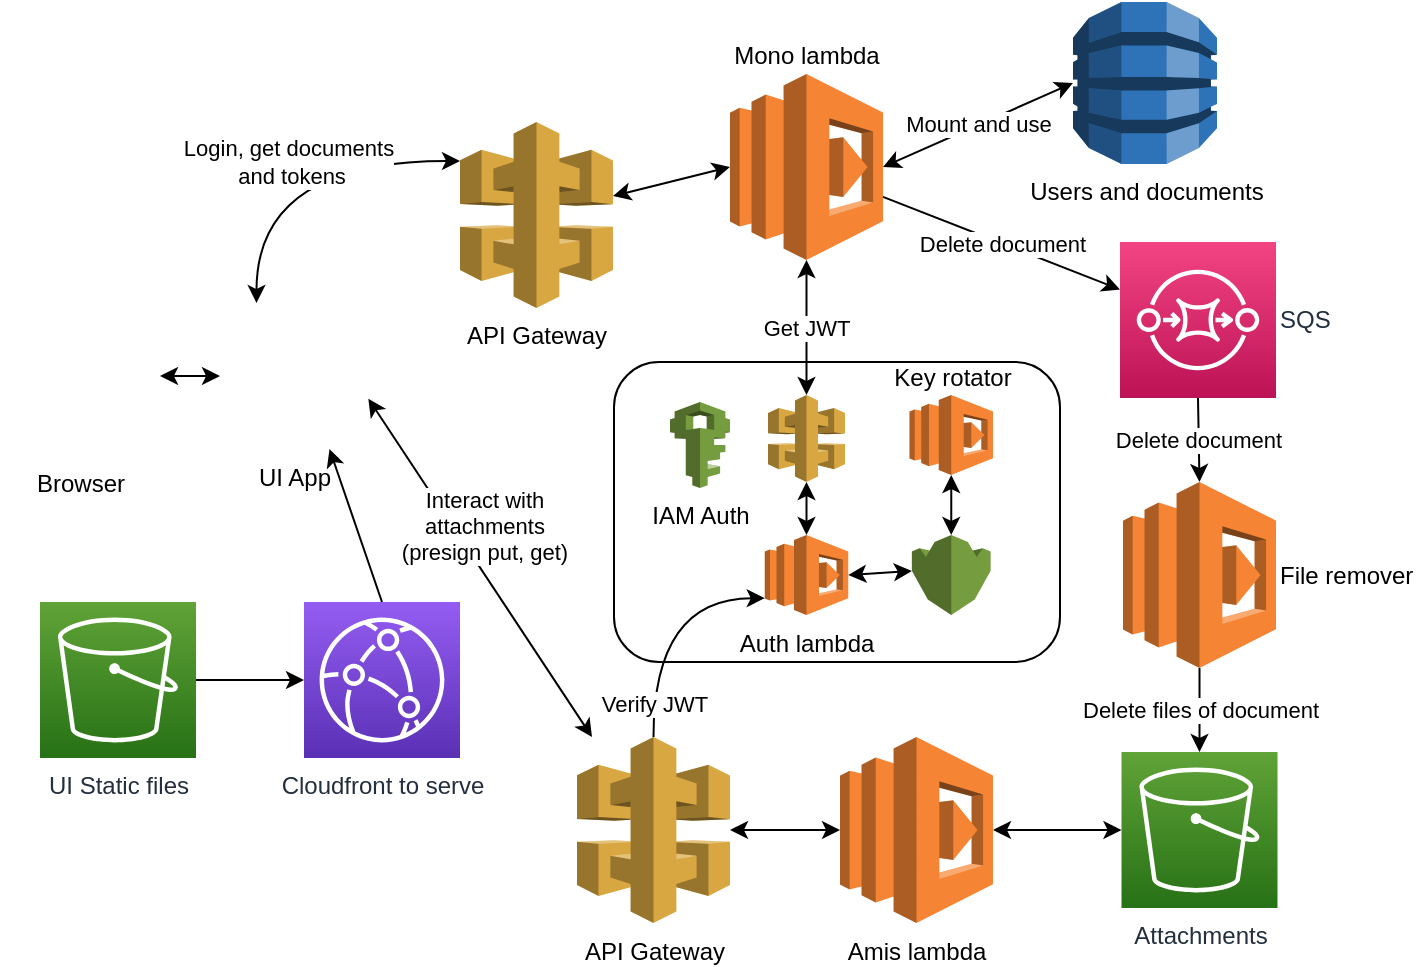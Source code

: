 <mxfile version="14.2.3" type="device"><diagram id="4nD24kyhNnZfybOpgB32" name="Page-1"><mxGraphModel dx="655" dy="360" grid="1" gridSize="10" guides="1" tooltips="1" connect="1" arrows="1" fold="1" page="1" pageScale="1" pageWidth="1169" pageHeight="827" math="0" shadow="0"><root><mxCell id="0"/><mxCell id="1" parent="0"/><mxCell id="bThmeE2XEwV2gDHUvzQi-59" value="" style="rounded=1;whiteSpace=wrap;html=1;align=center;fillColor=none;" vertex="1" parent="1"><mxGeometry x="317" y="200" width="223" height="150" as="geometry"/></mxCell><mxCell id="bThmeE2XEwV2gDHUvzQi-26" value="Mount and use" style="edgeStyle=none;rounded=0;orthogonalLoop=1;jettySize=auto;html=1;startArrow=classic;startFill=1;exitX=1;exitY=0.5;exitDx=0;exitDy=0;exitPerimeter=0;entryX=0;entryY=0.5;entryDx=0;entryDy=0;entryPerimeter=0;" edge="1" parent="1" source="bThmeE2XEwV2gDHUvzQi-2" target="bThmeE2XEwV2gDHUvzQi-29"><mxGeometry relative="1" as="geometry"><mxPoint x="550" y="191.5" as="targetPoint"/></mxGeometry></mxCell><mxCell id="bThmeE2XEwV2gDHUvzQi-47" value="Get JWT" style="rounded=0;orthogonalLoop=1;jettySize=auto;html=1;startArrow=classic;startFill=1;" edge="1" parent="1" source="bThmeE2XEwV2gDHUvzQi-2" target="bThmeE2XEwV2gDHUvzQi-55"><mxGeometry relative="1" as="geometry"/></mxCell><mxCell id="bThmeE2XEwV2gDHUvzQi-2" value="Mono lambda" style="outlineConnect=0;dashed=0;verticalLabelPosition=top;verticalAlign=bottom;align=center;html=1;shape=mxgraph.aws3.lambda;fillColor=#F58534;gradientColor=none;labelPosition=center;" vertex="1" parent="1"><mxGeometry x="375" y="56" width="76.5" height="93" as="geometry"/></mxCell><mxCell id="bThmeE2XEwV2gDHUvzQi-4" style="rounded=0;orthogonalLoop=1;jettySize=auto;html=1;entryX=0;entryY=0.5;entryDx=0;entryDy=0;entryPerimeter=0;startArrow=classic;startFill=1;" edge="1" parent="1" source="bThmeE2XEwV2gDHUvzQi-3" target="bThmeE2XEwV2gDHUvzQi-2"><mxGeometry relative="1" as="geometry"/></mxCell><mxCell id="bThmeE2XEwV2gDHUvzQi-7" style="edgeStyle=none;rounded=0;orthogonalLoop=1;jettySize=auto;html=1;entryX=1;entryY=0.5;entryDx=0;entryDy=0;startArrow=classic;startFill=1;exitX=0;exitY=0.5;exitDx=0;exitDy=0;" edge="1" parent="1" source="bThmeE2XEwV2gDHUvzQi-37" target="bThmeE2XEwV2gDHUvzQi-36"><mxGeometry relative="1" as="geometry"/></mxCell><mxCell id="bThmeE2XEwV2gDHUvzQi-3" value="API Gateway" style="outlineConnect=0;dashed=0;verticalLabelPosition=bottom;verticalAlign=top;align=center;html=1;shape=mxgraph.aws3.api_gateway;fillColor=#D9A741;gradientColor=none;" vertex="1" parent="1"><mxGeometry x="240" y="80" width="76.5" height="93" as="geometry"/></mxCell><mxCell id="bThmeE2XEwV2gDHUvzQi-19" value="Attachments" style="points=[[0,0,0],[0.25,0,0],[0.5,0,0],[0.75,0,0],[1,0,0],[0,1,0],[0.25,1,0],[0.5,1,0],[0.75,1,0],[1,1,0],[0,0.25,0],[0,0.5,0],[0,0.75,0],[1,0.25,0],[1,0.5,0],[1,0.75,0]];outlineConnect=0;fontColor=#232F3E;gradientColor=#60A337;gradientDirection=north;fillColor=#277116;strokeColor=#ffffff;dashed=0;verticalLabelPosition=bottom;verticalAlign=top;align=center;html=1;fontSize=12;fontStyle=0;aspect=fixed;shape=mxgraph.aws4.resourceIcon;resIcon=mxgraph.aws4.s3;" vertex="1" parent="1"><mxGeometry x="570.75" y="395" width="78" height="78" as="geometry"/></mxCell><mxCell id="bThmeE2XEwV2gDHUvzQi-29" value="Users and documents" style="outlineConnect=0;dashed=0;verticalLabelPosition=bottom;verticalAlign=top;align=center;html=1;shape=mxgraph.aws3.dynamo_db;fillColor=#2E73B8;gradientColor=none;" vertex="1" parent="1"><mxGeometry x="546.5" y="20" width="72" height="81" as="geometry"/></mxCell><mxCell id="bThmeE2XEwV2gDHUvzQi-32" value="Cloudfront to serve" style="points=[[0,0,0],[0.25,0,0],[0.5,0,0],[0.75,0,0],[1,0,0],[0,1,0],[0.25,1,0],[0.5,1,0],[0.75,1,0],[1,1,0],[0,0.25,0],[0,0.5,0],[0,0.75,0],[1,0.25,0],[1,0.5,0],[1,0.75,0]];outlineConnect=0;fontColor=#232F3E;gradientColor=#945DF2;gradientDirection=north;fillColor=#5A30B5;strokeColor=#ffffff;dashed=0;verticalLabelPosition=bottom;verticalAlign=top;align=center;html=1;fontSize=12;fontStyle=0;aspect=fixed;shape=mxgraph.aws4.resourceIcon;resIcon=mxgraph.aws4.cloudfront;" vertex="1" parent="1"><mxGeometry x="162" y="320" width="78" height="78" as="geometry"/></mxCell><mxCell id="bThmeE2XEwV2gDHUvzQi-33" value="UI Static files" style="points=[[0,0,0],[0.25,0,0],[0.5,0,0],[0.75,0,0],[1,0,0],[0,1,0],[0.25,1,0],[0.5,1,0],[0.75,1,0],[1,1,0],[0,0.25,0],[0,0.5,0],[0,0.75,0],[1,0.25,0],[1,0.5,0],[1,0.75,0]];outlineConnect=0;fontColor=#232F3E;gradientColor=#60A337;gradientDirection=north;fillColor=#277116;strokeColor=#ffffff;dashed=0;verticalLabelPosition=bottom;verticalAlign=top;align=center;html=1;fontSize=12;fontStyle=0;aspect=fixed;shape=mxgraph.aws4.resourceIcon;resIcon=mxgraph.aws4.s3;" vertex="1" parent="1"><mxGeometry x="30" y="320" width="78" height="78" as="geometry"/></mxCell><mxCell id="bThmeE2XEwV2gDHUvzQi-36" value="Browser" style="shape=image;html=1;verticalAlign=top;verticalLabelPosition=bottom;labelBackgroundColor=#ffffff;imageAspect=0;aspect=fixed;image=https://cdn1.iconfinder.com/data/icons/all_google_icons_symbols_by_carlosjj-du/128/chromium.png;align=center;" vertex="1" parent="1"><mxGeometry x="10" y="167" width="80" height="80" as="geometry"/></mxCell><mxCell id="bThmeE2XEwV2gDHUvzQi-37" value="UI App" style="shape=image;html=1;verticalAlign=top;verticalLabelPosition=bottom;labelBackgroundColor=#ffffff;imageAspect=0;aspect=fixed;image=https://cdn4.iconfinder.com/data/icons/logos-and-brands/512/367_Vuejs_logo-128.png;align=center;" vertex="1" parent="1"><mxGeometry x="120" y="170.5" width="73" height="73" as="geometry"/></mxCell><mxCell id="bThmeE2XEwV2gDHUvzQi-38" value="Login, get documents&lt;br&gt;&amp;nbsp;and&amp;nbsp;tokens" style="rounded=0;orthogonalLoop=1;jettySize=auto;html=1;edgeStyle=orthogonalEdgeStyle;curved=1;exitX=0.25;exitY=0;exitDx=0;exitDy=0;entryX=0;entryY=0.21;entryDx=0;entryDy=0;entryPerimeter=0;startArrow=classic;startFill=1;" edge="1" parent="1" source="bThmeE2XEwV2gDHUvzQi-37" target="bThmeE2XEwV2gDHUvzQi-3"><mxGeometry relative="1" as="geometry"><mxPoint x="120" y="126.08" as="sourcePoint"/><mxPoint x="178.5" y="126.08" as="targetPoint"/></mxGeometry></mxCell><mxCell id="bThmeE2XEwV2gDHUvzQi-39" style="rounded=0;orthogonalLoop=1;jettySize=auto;html=1;entryX=0.75;entryY=1;entryDx=0;entryDy=0;exitX=0.5;exitY=0;exitDx=0;exitDy=0;exitPerimeter=0;" edge="1" parent="1" source="bThmeE2XEwV2gDHUvzQi-32" target="bThmeE2XEwV2gDHUvzQi-37"><mxGeometry relative="1" as="geometry"><mxPoint x="240" y="270" as="sourcePoint"/><mxPoint x="298.5" y="270" as="targetPoint"/></mxGeometry></mxCell><mxCell id="bThmeE2XEwV2gDHUvzQi-40" style="rounded=0;orthogonalLoop=1;jettySize=auto;html=1;entryX=0;entryY=0.5;entryDx=0;entryDy=0;exitX=1;exitY=0.5;exitDx=0;exitDy=0;exitPerimeter=0;entryPerimeter=0;" edge="1" parent="1" source="bThmeE2XEwV2gDHUvzQi-33" target="bThmeE2XEwV2gDHUvzQi-32"><mxGeometry relative="1" as="geometry"><mxPoint x="211.0" y="330" as="sourcePoint"/><mxPoint x="184.75" y="253.5" as="targetPoint"/></mxGeometry></mxCell><mxCell id="bThmeE2XEwV2gDHUvzQi-41" value="API Gateway" style="outlineConnect=0;dashed=0;verticalLabelPosition=bottom;verticalAlign=top;align=center;html=1;shape=mxgraph.aws3.api_gateway;fillColor=#D9A741;gradientColor=none;" vertex="1" parent="1"><mxGeometry x="298.5" y="387.5" width="76.5" height="93" as="geometry"/></mxCell><mxCell id="bThmeE2XEwV2gDHUvzQi-42" value="Amis lambda" style="outlineConnect=0;dashed=0;verticalLabelPosition=bottom;verticalAlign=top;align=center;html=1;shape=mxgraph.aws3.lambda;fillColor=#F58534;gradientColor=none;labelPosition=center;" vertex="1" parent="1"><mxGeometry x="430" y="387.5" width="76.5" height="93" as="geometry"/></mxCell><mxCell id="bThmeE2XEwV2gDHUvzQi-44" value="Auth lambda" style="outlineConnect=0;dashed=0;verticalLabelPosition=bottom;verticalAlign=top;align=center;html=1;shape=mxgraph.aws3.lambda;fillColor=#F58534;gradientColor=none;labelPosition=center;" vertex="1" parent="1"><mxGeometry x="392.38" y="286.5" width="41.75" height="40" as="geometry"/></mxCell><mxCell id="bThmeE2XEwV2gDHUvzQi-45" value="File remover" style="outlineConnect=0;dashed=0;verticalLabelPosition=middle;verticalAlign=middle;align=left;html=1;shape=mxgraph.aws3.lambda;fillColor=#F58534;gradientColor=none;labelPosition=right;" vertex="1" parent="1"><mxGeometry x="571.5" y="260" width="76.5" height="93" as="geometry"/></mxCell><mxCell id="bThmeE2XEwV2gDHUvzQi-46" value="SQS" style="points=[[0,0,0],[0.25,0,0],[0.5,0,0],[0.75,0,0],[1,0,0],[0,1,0],[0.25,1,0],[0.5,1,0],[0.75,1,0],[1,1,0],[0,0.25,0],[0,0.5,0],[0,0.75,0],[1,0.25,0],[1,0.5,0],[1,0.75,0]];outlineConnect=0;fontColor=#232F3E;gradientColor=#F34482;gradientDirection=north;fillColor=#BC1356;strokeColor=#ffffff;dashed=0;verticalLabelPosition=middle;verticalAlign=middle;align=left;html=1;fontSize=12;fontStyle=0;aspect=fixed;shape=mxgraph.aws4.resourceIcon;resIcon=mxgraph.aws4.sqs;labelPosition=right;" vertex="1" parent="1"><mxGeometry x="570" y="140" width="78" height="78" as="geometry"/></mxCell><mxCell id="bThmeE2XEwV2gDHUvzQi-48" value="Interact with &lt;br&gt;attachments&lt;br&gt;(presign put, get)" style="rounded=0;orthogonalLoop=1;jettySize=auto;html=1;startArrow=classic;startFill=1;exitX=1.016;exitY=0.655;exitDx=0;exitDy=0;exitPerimeter=0;" edge="1" parent="1" source="bThmeE2XEwV2gDHUvzQi-37" target="bThmeE2XEwV2gDHUvzQi-41"><mxGeometry x="-0.157" y="13" relative="1" as="geometry"><mxPoint x="423.25" y="183" as="sourcePoint"/><mxPoint x="423.25" y="230" as="targetPoint"/><mxPoint as="offset"/></mxGeometry></mxCell><mxCell id="bThmeE2XEwV2gDHUvzQi-50" value="Verify JWT" style="rounded=0;orthogonalLoop=1;jettySize=auto;html=1;startArrow=classic;startFill=1;exitX=0;exitY=0.79;exitDx=0;exitDy=0;exitPerimeter=0;edgeStyle=orthogonalEdgeStyle;curved=1;endArrow=none;endFill=0;" edge="1" parent="1" source="bThmeE2XEwV2gDHUvzQi-44" target="bThmeE2XEwV2gDHUvzQi-41"><mxGeometry x="0.737" relative="1" as="geometry"><mxPoint x="204.168" y="228.315" as="sourcePoint"/><mxPoint x="311.518" y="370" as="targetPoint"/><mxPoint as="offset"/></mxGeometry></mxCell><mxCell id="bThmeE2XEwV2gDHUvzQi-51" style="rounded=0;orthogonalLoop=1;jettySize=auto;html=1;entryX=0;entryY=0.5;entryDx=0;entryDy=0;entryPerimeter=0;startArrow=classic;startFill=1;" edge="1" parent="1" source="bThmeE2XEwV2gDHUvzQi-41" target="bThmeE2XEwV2gDHUvzQi-42"><mxGeometry relative="1" as="geometry"><mxPoint x="326.5" y="136.5" as="sourcePoint"/><mxPoint x="385" y="136.5" as="targetPoint"/></mxGeometry></mxCell><mxCell id="bThmeE2XEwV2gDHUvzQi-52" style="rounded=0;orthogonalLoop=1;jettySize=auto;html=1;entryX=0;entryY=0.5;entryDx=0;entryDy=0;entryPerimeter=0;startArrow=classic;startFill=1;exitX=1;exitY=0.5;exitDx=0;exitDy=0;exitPerimeter=0;" edge="1" parent="1" source="bThmeE2XEwV2gDHUvzQi-42" target="bThmeE2XEwV2gDHUvzQi-19"><mxGeometry relative="1" as="geometry"><mxPoint x="530" y="422" as="sourcePoint"/><mxPoint x="600" y="433.97" as="targetPoint"/></mxGeometry></mxCell><mxCell id="bThmeE2XEwV2gDHUvzQi-54" value="IAM Auth" style="outlineConnect=0;dashed=0;verticalLabelPosition=bottom;verticalAlign=top;align=center;html=1;shape=mxgraph.aws3.iam;fillColor=#759C3E;gradientColor=none;" vertex="1" parent="1"><mxGeometry x="345" y="220" width="30" height="43" as="geometry"/></mxCell><mxCell id="bThmeE2XEwV2gDHUvzQi-55" value="" style="outlineConnect=0;dashed=0;verticalLabelPosition=bottom;verticalAlign=top;align=center;html=1;shape=mxgraph.aws3.api_gateway;fillColor=#D9A741;gradientColor=none;" vertex="1" parent="1"><mxGeometry x="394" y="216.5" width="38.5" height="43.5" as="geometry"/></mxCell><mxCell id="bThmeE2XEwV2gDHUvzQi-64" style="rounded=0;orthogonalLoop=1;jettySize=auto;html=1;startArrow=classic;startFill=1;exitX=0.5;exitY=1;exitDx=0;exitDy=0;exitPerimeter=0;" edge="1" parent="1" source="bThmeE2XEwV2gDHUvzQi-55" target="bThmeE2XEwV2gDHUvzQi-44"><mxGeometry relative="1" as="geometry"><mxPoint x="326.5" y="127.012" as="sourcePoint"/><mxPoint x="385" y="112.5" as="targetPoint"/></mxGeometry></mxCell><mxCell id="bThmeE2XEwV2gDHUvzQi-66" value="Delete document" style="rounded=0;orthogonalLoop=1;jettySize=auto;html=1;startArrow=classic;startFill=1;endArrow=none;endFill=0;" edge="1" parent="1" source="bThmeE2XEwV2gDHUvzQi-46" target="bThmeE2XEwV2gDHUvzQi-2"><mxGeometry relative="1" as="geometry"><mxPoint x="558.5" y="143" as="sourcePoint"/><mxPoint x="500" y="167" as="targetPoint"/></mxGeometry></mxCell><mxCell id="bThmeE2XEwV2gDHUvzQi-67" value="Delete document" style="rounded=0;orthogonalLoop=1;jettySize=auto;html=1;startArrow=classic;startFill=1;endArrow=none;endFill=0;exitX=0.5;exitY=0;exitDx=0;exitDy=0;exitPerimeter=0;entryX=0.5;entryY=1;entryDx=0;entryDy=0;entryPerimeter=0;" edge="1" parent="1" source="bThmeE2XEwV2gDHUvzQi-45" target="bThmeE2XEwV2gDHUvzQi-46"><mxGeometry relative="1" as="geometry"><mxPoint x="584.5" y="222.256" as="sourcePoint"/><mxPoint x="466" y="170.497" as="targetPoint"/></mxGeometry></mxCell><mxCell id="bThmeE2XEwV2gDHUvzQi-68" value="Delete files of document" style="rounded=0;orthogonalLoop=1;jettySize=auto;html=1;startArrow=classic;startFill=1;endArrow=none;endFill=0;exitX=0.5;exitY=0;exitDx=0;exitDy=0;exitPerimeter=0;entryX=0.5;entryY=1;entryDx=0;entryDy=0;entryPerimeter=0;" edge="1" parent="1" source="bThmeE2XEwV2gDHUvzQi-19" target="bThmeE2XEwV2gDHUvzQi-45"><mxGeometry relative="1" as="geometry"><mxPoint x="619.75" y="270" as="sourcePoint"/><mxPoint x="619" y="228" as="targetPoint"/></mxGeometry></mxCell><mxCell id="bThmeE2XEwV2gDHUvzQi-71" value="Key rotator" style="outlineConnect=0;dashed=0;verticalLabelPosition=top;verticalAlign=bottom;align=center;html=1;shape=mxgraph.aws3.lambda;fillColor=#F58534;gradientColor=none;labelPosition=center;" vertex="1" parent="1"><mxGeometry x="464.75" y="216.5" width="41.75" height="40" as="geometry"/></mxCell><mxCell id="bThmeE2XEwV2gDHUvzQi-74" value="" style="outlineConnect=0;dashed=0;verticalLabelPosition=bottom;verticalAlign=top;align=center;html=1;shape=mxgraph.aws3.kms;fillColor=#759C3E;gradientColor=none;" vertex="1" parent="1"><mxGeometry x="465.94" y="286.5" width="39.38" height="40" as="geometry"/></mxCell><mxCell id="bThmeE2XEwV2gDHUvzQi-75" style="rounded=0;orthogonalLoop=1;jettySize=auto;html=1;startArrow=classic;startFill=1;entryX=0.5;entryY=0;entryDx=0;entryDy=0;entryPerimeter=0;" edge="1" parent="1" source="bThmeE2XEwV2gDHUvzQi-71" target="bThmeE2XEwV2gDHUvzQi-74"><mxGeometry relative="1" as="geometry"><mxPoint x="423.25" y="270" as="sourcePoint"/><mxPoint x="423.253" y="296.5" as="targetPoint"/></mxGeometry></mxCell><mxCell id="bThmeE2XEwV2gDHUvzQi-76" style="rounded=0;orthogonalLoop=1;jettySize=auto;html=1;startArrow=classic;startFill=1;exitX=1;exitY=0.5;exitDx=0;exitDy=0;exitPerimeter=0;entryX=0;entryY=0.45;entryDx=0;entryDy=0;entryPerimeter=0;" edge="1" parent="1" source="bThmeE2XEwV2gDHUvzQi-44" target="bThmeE2XEwV2gDHUvzQi-74"><mxGeometry relative="1" as="geometry"><mxPoint x="495.627" y="266.5" as="sourcePoint"/><mxPoint x="470" y="304" as="targetPoint"/></mxGeometry></mxCell></root></mxGraphModel></diagram></mxfile>